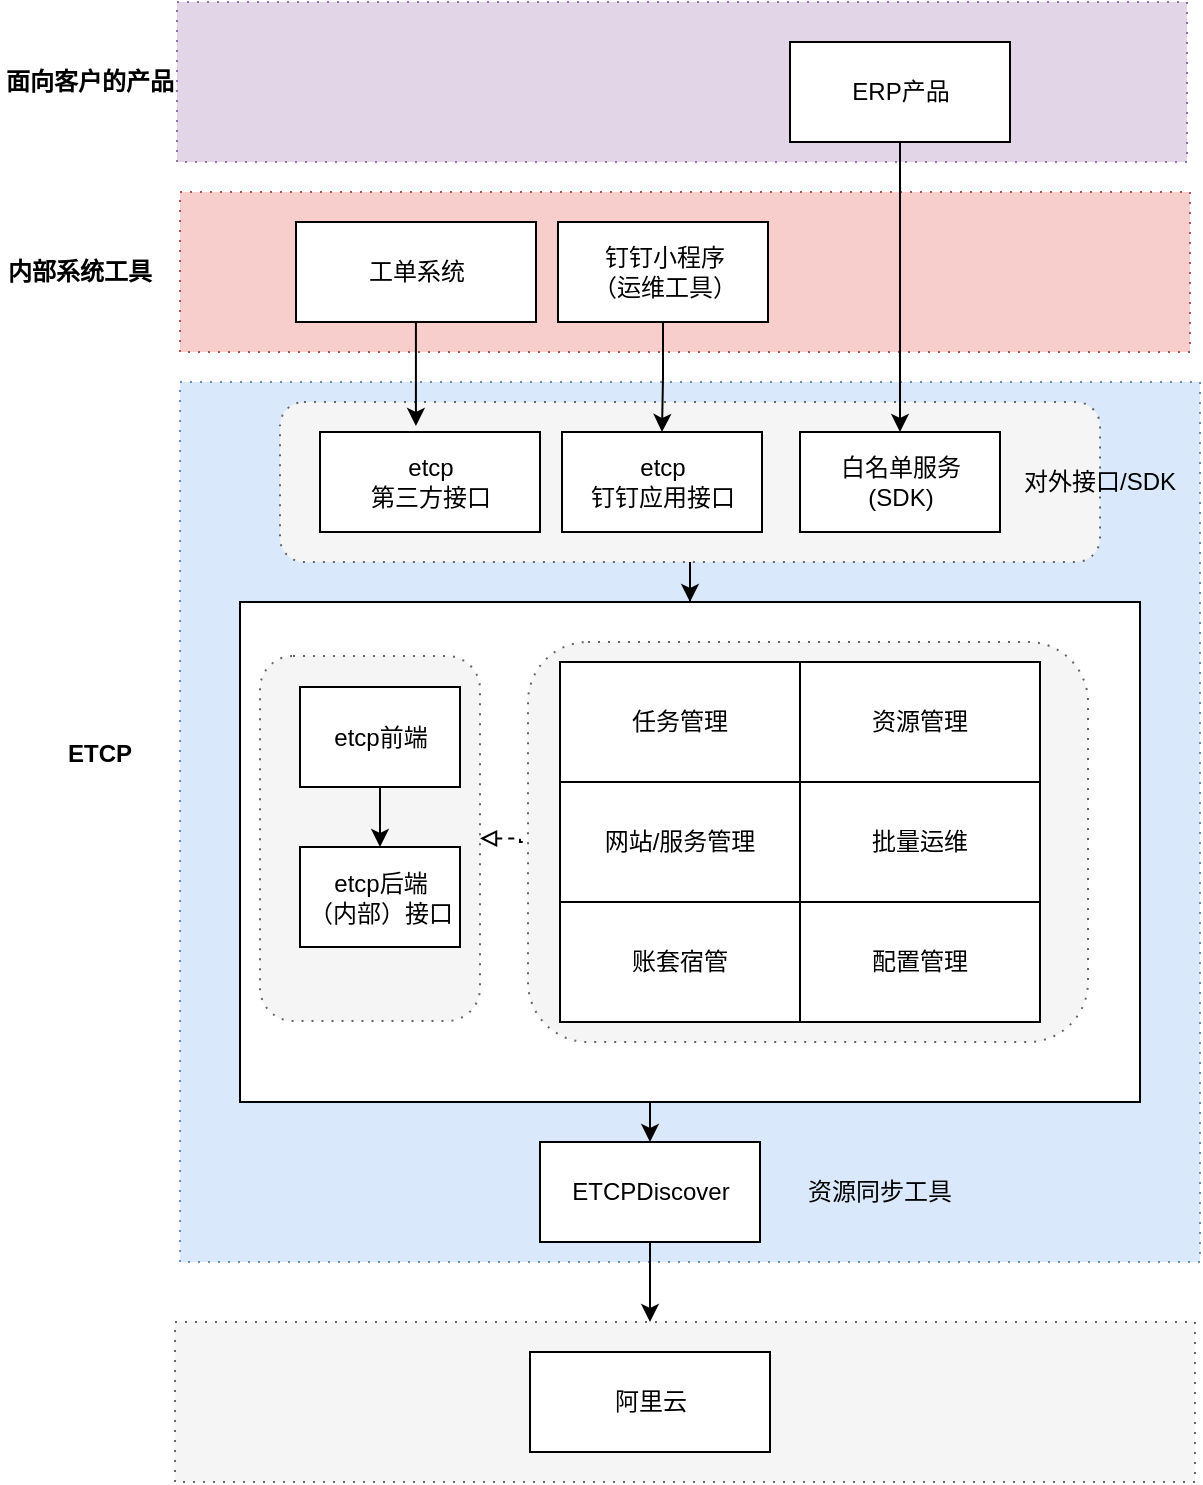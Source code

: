 <mxfile version="12.9.13" type="github" pages="4">
  <diagram id="htmeLqwJ6XCEHbkCq5V3" name="ETCP">
    <mxGraphModel dx="1422" dy="1931" grid="1" gridSize="10" guides="1" tooltips="1" connect="1" arrows="1" fold="1" page="1" pageScale="1" pageWidth="827" pageHeight="1169" math="0" shadow="0">
      <root>
        <mxCell id="0" />
        <mxCell id="1" parent="0" />
        <mxCell id="ktv5Dk--J9mmadSsyUNn-1" value="" style="shape=ext;rounded=0;html=1;whiteSpace=wrap;dashed=1;dashPattern=1 4;fillColor=#e1d5e7;strokeColor=#9673a6;shadow=0;glass=0;comic=0;" parent="1" vertex="1">
          <mxGeometry x="98.5" y="-20" width="505" height="80" as="geometry" />
        </mxCell>
        <mxCell id="K_YEggPM4aeHbvqHOX8R-69" value="" style="shape=ext;rounded=0;html=1;whiteSpace=wrap;dashed=1;dashPattern=1 4;fillColor=#f8cecc;strokeColor=#b85450;shadow=0;glass=0;comic=0;" parent="1" vertex="1">
          <mxGeometry x="100" y="75" width="505" height="80" as="geometry" />
        </mxCell>
        <mxCell id="K_YEggPM4aeHbvqHOX8R-56" value="" style="shape=ext;rounded=0;html=1;whiteSpace=wrap;dashed=1;dashPattern=1 4;fillColor=#dae8fc;strokeColor=#6c8ebf;comic=0;shadow=0;" parent="1" vertex="1">
          <mxGeometry x="100" y="170" width="510" height="440" as="geometry" />
        </mxCell>
        <mxCell id="K_YEggPM4aeHbvqHOX8R-50" value="" style="html=1;" parent="1" vertex="1">
          <mxGeometry x="130" y="280" width="450" height="250" as="geometry" />
        </mxCell>
        <mxCell id="K_YEggPM4aeHbvqHOX8R-49" value="" style="shape=ext;rounded=1;html=1;whiteSpace=wrap;dashed=1;dashPattern=1 4;fillColor=#f5f5f5;strokeColor=#666666;fontColor=#333333;" parent="1" vertex="1">
          <mxGeometry x="274" y="300" width="280" height="200" as="geometry" />
        </mxCell>
        <mxCell id="K_YEggPM4aeHbvqHOX8R-62" style="edgeStyle=orthogonalEdgeStyle;rounded=0;orthogonalLoop=1;jettySize=auto;html=1;entryX=0;entryY=0.5;entryDx=0;entryDy=0;startArrow=block;startFill=0;endArrow=none;endFill=0;dashed=1;" parent="1" source="K_YEggPM4aeHbvqHOX8R-48" target="K_YEggPM4aeHbvqHOX8R-49" edge="1">
          <mxGeometry relative="1" as="geometry" />
        </mxCell>
        <mxCell id="K_YEggPM4aeHbvqHOX8R-48" value="" style="shape=ext;rounded=1;html=1;whiteSpace=wrap;dashed=1;dashPattern=1 4;fillColor=#f5f5f5;strokeColor=#666666;fontColor=#333333;" parent="1" vertex="1">
          <mxGeometry x="140" y="307" width="110" height="182.5" as="geometry" />
        </mxCell>
        <mxCell id="K_YEggPM4aeHbvqHOX8R-18" value="" style="shape=ext;rounded=0;html=1;whiteSpace=wrap;dashed=1;dashPattern=1 4;fillColor=#f5f5f5;strokeColor=#666666;shadow=0;glass=0;comic=0;fontColor=#333333;" parent="1" vertex="1">
          <mxGeometry x="97.5" y="640" width="510" height="80" as="geometry" />
        </mxCell>
        <mxCell id="K_YEggPM4aeHbvqHOX8R-19" style="edgeStyle=orthogonalEdgeStyle;rounded=0;orthogonalLoop=1;jettySize=auto;html=1;" parent="1" source="K_YEggPM4aeHbvqHOX8R-4" edge="1">
          <mxGeometry relative="1" as="geometry">
            <mxPoint x="335" y="640" as="targetPoint" />
          </mxGeometry>
        </mxCell>
        <mxCell id="K_YEggPM4aeHbvqHOX8R-58" style="edgeStyle=orthogonalEdgeStyle;rounded=0;orthogonalLoop=1;jettySize=auto;html=1;entryX=0.456;entryY=1;entryDx=0;entryDy=0;entryPerimeter=0;startArrow=classic;startFill=1;endArrow=none;endFill=0;" parent="1" source="K_YEggPM4aeHbvqHOX8R-4" target="K_YEggPM4aeHbvqHOX8R-50" edge="1">
          <mxGeometry relative="1" as="geometry" />
        </mxCell>
        <mxCell id="K_YEggPM4aeHbvqHOX8R-4" value="ETCPDiscover" style="html=1;" parent="1" vertex="1">
          <mxGeometry x="280" y="550" width="110" height="50" as="geometry" />
        </mxCell>
        <mxCell id="K_YEggPM4aeHbvqHOX8R-9" value="阿里云" style="html=1;" parent="1" vertex="1">
          <mxGeometry x="275" y="655" width="120" height="50" as="geometry" />
        </mxCell>
        <mxCell id="K_YEggPM4aeHbvqHOX8R-11" value="工单系统" style="html=1;" parent="1" vertex="1">
          <mxGeometry x="158" y="90" width="120" height="50" as="geometry" />
        </mxCell>
        <mxCell id="K_YEggPM4aeHbvqHOX8R-13" value="钉钉小程序&lt;br&gt;（运维工具）" style="html=1;" parent="1" vertex="1">
          <mxGeometry x="289" y="90" width="105" height="50" as="geometry" />
        </mxCell>
        <mxCell id="K_YEggPM4aeHbvqHOX8R-22" value="资源同步工具" style="text;html=1;strokeColor=none;fillColor=none;align=center;verticalAlign=middle;whiteSpace=wrap;rounded=0;" parent="1" vertex="1">
          <mxGeometry x="410" y="564.5" width="80" height="20" as="geometry" />
        </mxCell>
        <mxCell id="K_YEggPM4aeHbvqHOX8R-23" value="内部系统工具" style="text;html=1;strokeColor=none;fillColor=none;align=center;verticalAlign=middle;whiteSpace=wrap;rounded=0;fontStyle=1" parent="1" vertex="1">
          <mxGeometry x="10" y="105" width="80" height="20" as="geometry" />
        </mxCell>
        <mxCell id="K_YEggPM4aeHbvqHOX8R-24" value="账套宿管" style="rounded=0;whiteSpace=wrap;html=1;" parent="1" vertex="1">
          <mxGeometry x="290" y="430" width="120" height="60" as="geometry" />
        </mxCell>
        <mxCell id="K_YEggPM4aeHbvqHOX8R-25" value="网站/服务管理" style="rounded=0;whiteSpace=wrap;html=1;" parent="1" vertex="1">
          <mxGeometry x="290" y="370" width="120" height="60" as="geometry" />
        </mxCell>
        <mxCell id="K_YEggPM4aeHbvqHOX8R-26" value="任务管理" style="rounded=0;whiteSpace=wrap;html=1;" parent="1" vertex="1">
          <mxGeometry x="290" y="310" width="120" height="60" as="geometry" />
        </mxCell>
        <mxCell id="K_YEggPM4aeHbvqHOX8R-27" value="批量运维" style="rounded=0;whiteSpace=wrap;html=1;" parent="1" vertex="1">
          <mxGeometry x="410" y="370" width="120" height="60" as="geometry" />
        </mxCell>
        <mxCell id="K_YEggPM4aeHbvqHOX8R-28" value="配置管理" style="rounded=0;whiteSpace=wrap;html=1;" parent="1" vertex="1">
          <mxGeometry x="410" y="430" width="120" height="60" as="geometry" />
        </mxCell>
        <mxCell id="K_YEggPM4aeHbvqHOX8R-32" value="ERP产品" style="html=1;" parent="1" vertex="1">
          <mxGeometry x="405" width="110" height="50" as="geometry" />
        </mxCell>
        <mxCell id="K_YEggPM4aeHbvqHOX8R-34" value="资源管理" style="rounded=0;whiteSpace=wrap;html=1;" parent="1" vertex="1">
          <mxGeometry x="410" y="310" width="120" height="60" as="geometry" />
        </mxCell>
        <mxCell id="K_YEggPM4aeHbvqHOX8R-45" value="etcp后端&lt;br&gt;（内部）接口" style="html=1;" parent="1" vertex="1">
          <mxGeometry x="160" y="402.5" width="80" height="50" as="geometry" />
        </mxCell>
        <mxCell id="K_YEggPM4aeHbvqHOX8R-47" style="edgeStyle=orthogonalEdgeStyle;rounded=0;orthogonalLoop=1;jettySize=auto;html=1;entryX=0.5;entryY=0;entryDx=0;entryDy=0;" parent="1" source="K_YEggPM4aeHbvqHOX8R-46" target="K_YEggPM4aeHbvqHOX8R-45" edge="1">
          <mxGeometry relative="1" as="geometry" />
        </mxCell>
        <mxCell id="K_YEggPM4aeHbvqHOX8R-46" value="etcp前端" style="html=1;" parent="1" vertex="1">
          <mxGeometry x="160" y="322.5" width="80" height="50" as="geometry" />
        </mxCell>
        <mxCell id="K_YEggPM4aeHbvqHOX8R-65" style="edgeStyle=orthogonalEdgeStyle;rounded=0;orthogonalLoop=1;jettySize=auto;html=1;entryX=0.5;entryY=0;entryDx=0;entryDy=0;startArrow=none;startFill=0;endArrow=classic;endFill=1;" parent="1" source="K_YEggPM4aeHbvqHOX8R-52" target="K_YEggPM4aeHbvqHOX8R-50" edge="1">
          <mxGeometry relative="1" as="geometry" />
        </mxCell>
        <mxCell id="K_YEggPM4aeHbvqHOX8R-52" value="" style="shape=ext;rounded=1;html=1;whiteSpace=wrap;dashed=1;dashPattern=1 4;fillColor=#f5f5f5;strokeColor=#666666;fontColor=#333333;" parent="1" vertex="1">
          <mxGeometry x="150" y="180" width="410" height="80" as="geometry" />
        </mxCell>
        <mxCell id="K_YEggPM4aeHbvqHOX8R-53" value="etcp&lt;br&gt;第三方接口" style="html=1;" parent="1" vertex="1">
          <mxGeometry x="170" y="195" width="110" height="50" as="geometry" />
        </mxCell>
        <mxCell id="K_YEggPM4aeHbvqHOX8R-54" value="etcp&lt;br&gt;钉钉应用接口" style="html=1;" parent="1" vertex="1">
          <mxGeometry x="291" y="195" width="100" height="50" as="geometry" />
        </mxCell>
        <mxCell id="K_YEggPM4aeHbvqHOX8R-60" style="edgeStyle=orthogonalEdgeStyle;rounded=0;orthogonalLoop=1;jettySize=auto;html=1;entryX=0.5;entryY=1;entryDx=0;entryDy=0;startArrow=classic;startFill=1;endArrow=none;endFill=0;" parent="1" source="K_YEggPM4aeHbvqHOX8R-55" target="K_YEggPM4aeHbvqHOX8R-32" edge="1">
          <mxGeometry relative="1" as="geometry" />
        </mxCell>
        <mxCell id="K_YEggPM4aeHbvqHOX8R-55" value="白名单服务&lt;br&gt;(SDK)" style="html=1;" parent="1" vertex="1">
          <mxGeometry x="410" y="195" width="100" height="50" as="geometry" />
        </mxCell>
        <mxCell id="K_YEggPM4aeHbvqHOX8R-12" style="edgeStyle=orthogonalEdgeStyle;rounded=0;orthogonalLoop=1;jettySize=auto;html=1;entryX=0.436;entryY=-0.06;entryDx=0;entryDy=0;entryPerimeter=0;" parent="1" source="K_YEggPM4aeHbvqHOX8R-11" target="K_YEggPM4aeHbvqHOX8R-53" edge="1">
          <mxGeometry relative="1" as="geometry">
            <mxPoint x="225" y="200" as="targetPoint" />
          </mxGeometry>
        </mxCell>
        <mxCell id="K_YEggPM4aeHbvqHOX8R-14" style="edgeStyle=orthogonalEdgeStyle;rounded=0;orthogonalLoop=1;jettySize=auto;html=1;entryX=0.5;entryY=0;entryDx=0;entryDy=0;" parent="1" source="K_YEggPM4aeHbvqHOX8R-13" target="K_YEggPM4aeHbvqHOX8R-54" edge="1">
          <mxGeometry relative="1" as="geometry">
            <mxPoint x="310" y="200" as="targetPoint" />
          </mxGeometry>
        </mxCell>
        <mxCell id="K_YEggPM4aeHbvqHOX8R-66" value="&lt;br&gt;ETCP" style="text;html=1;strokeColor=none;fillColor=none;align=center;verticalAlign=middle;whiteSpace=wrap;rounded=0;fontStyle=1" parent="1" vertex="1">
          <mxGeometry x="10" y="337.5" width="100" height="20" as="geometry" />
        </mxCell>
        <mxCell id="K_YEggPM4aeHbvqHOX8R-21" value="对外接口/SDK" style="text;html=1;strokeColor=none;fillColor=none;align=center;verticalAlign=middle;whiteSpace=wrap;rounded=0;" parent="1" vertex="1">
          <mxGeometry x="520" y="210" width="80" height="20" as="geometry" />
        </mxCell>
        <mxCell id="ktv5Dk--J9mmadSsyUNn-2" value="面向客户的产品" style="text;html=1;strokeColor=none;fillColor=none;align=center;verticalAlign=middle;whiteSpace=wrap;rounded=0;fontStyle=1" parent="1" vertex="1">
          <mxGeometry x="10" y="10" width="90" height="20" as="geometry" />
        </mxCell>
      </root>
    </mxGraphModel>
  </diagram>
  <diagram id="5QgLLwVbdsIYG4O5cvEK" name="KMS">
    <mxGraphModel dx="1422" dy="762" grid="1" gridSize="10" guides="1" tooltips="1" connect="1" arrows="1" fold="1" page="1" pageScale="1" pageWidth="827" pageHeight="1169" math="0" shadow="0">
      <root>
        <mxCell id="PpDHafNiyL68I6umukkp-0" />
        <mxCell id="PpDHafNiyL68I6umukkp-1" parent="PpDHafNiyL68I6umukkp-0" />
        <mxCell id="3ltG5gobL0OrGRl747H4-42" value="" style="group" vertex="1" connectable="0" parent="PpDHafNiyL68I6umukkp-1">
          <mxGeometry x="90" y="77.5" width="480" height="382.5" as="geometry" />
        </mxCell>
        <mxCell id="3ltG5gobL0OrGRl747H4-0" value="" style="shape=ext;rounded=0;html=1;whiteSpace=wrap;" vertex="1" parent="3ltG5gobL0OrGRl747H4-42">
          <mxGeometry y="197.5" width="480" height="185" as="geometry" />
        </mxCell>
        <mxCell id="PpDHafNiyL68I6umukkp-2" value="KMS" style="html=1;rounded=0;shadow=0;glass=0;comic=0;" parent="3ltG5gobL0OrGRl747H4-42" vertex="1">
          <mxGeometry x="185" y="217.5" width="110" height="50" as="geometry" />
        </mxCell>
        <mxCell id="Xs8qptmTBdbmmRF9weHH-4" style="edgeStyle=orthogonalEdgeStyle;rounded=0;orthogonalLoop=1;jettySize=auto;html=1;entryX=0.5;entryY=0;entryDx=0;entryDy=0;exitX=0.5;exitY=1;exitDx=0;exitDy=0;" parent="3ltG5gobL0OrGRl747H4-42" source="Xs8qptmTBdbmmRF9weHH-3" target="PpDHafNiyL68I6umukkp-2" edge="1">
          <mxGeometry relative="1" as="geometry">
            <mxPoint x="305" y="162.5" as="sourcePoint" />
          </mxGeometry>
        </mxCell>
        <mxCell id="Xs8qptmTBdbmmRF9weHH-1" value="" style="shape=datastore;whiteSpace=wrap;html=1;" parent="3ltG5gobL0OrGRl747H4-42" vertex="1">
          <mxGeometry x="210" y="307.5" width="60" height="60" as="geometry" />
        </mxCell>
        <mxCell id="Xs8qptmTBdbmmRF9weHH-2" style="edgeStyle=orthogonalEdgeStyle;rounded=0;orthogonalLoop=1;jettySize=auto;html=1;" parent="3ltG5gobL0OrGRl747H4-42" source="PpDHafNiyL68I6umukkp-2" target="Xs8qptmTBdbmmRF9weHH-1" edge="1">
          <mxGeometry relative="1" as="geometry" />
        </mxCell>
        <mxCell id="3ltG5gobL0OrGRl747H4-44" value="" style="group" vertex="1" connectable="0" parent="3ltG5gobL0OrGRl747H4-42">
          <mxGeometry width="480" height="165" as="geometry" />
        </mxCell>
        <mxCell id="Xs8qptmTBdbmmRF9weHH-3" value="" style="shape=ext;rounded=0;html=1;whiteSpace=wrap;" parent="3ltG5gobL0OrGRl747H4-44" vertex="1">
          <mxGeometry width="480" height="165" as="geometry" />
        </mxCell>
        <mxCell id="3ltG5gobL0OrGRl747H4-13" value="" style="group" vertex="1" connectable="0" parent="3ltG5gobL0OrGRl747H4-44">
          <mxGeometry x="10" y="20" width="430" height="130" as="geometry" />
        </mxCell>
        <mxCell id="3ltG5gobL0OrGRl747H4-10" value="" style="html=1;" vertex="1" parent="3ltG5gobL0OrGRl747H4-13">
          <mxGeometry width="270" height="130" as="geometry" />
        </mxCell>
        <mxCell id="PpDHafNiyL68I6umukkp-3" value="ERP_func1" style="html=1;rounded=0;shadow=0;glass=0;comic=0;" parent="3ltG5gobL0OrGRl747H4-13" vertex="1">
          <mxGeometry x="20" y="10" width="110" height="50" as="geometry" />
        </mxCell>
        <mxCell id="3ltG5gobL0OrGRl747H4-4" value="ERP_func2" style="html=1;rounded=0;shadow=0;glass=0;comic=0;" vertex="1" parent="3ltG5gobL0OrGRl747H4-13">
          <mxGeometry x="140" y="10" width="110" height="50" as="geometry" />
        </mxCell>
        <mxCell id="3ltG5gobL0OrGRl747H4-5" value="ERP_func3" style="html=1;rounded=0;shadow=0;glass=0;comic=0;" vertex="1" parent="3ltG5gobL0OrGRl747H4-13">
          <mxGeometry x="20" y="70" width="110" height="50" as="geometry" />
        </mxCell>
        <mxCell id="3ltG5gobL0OrGRl747H4-6" value="ERP_func4" style="html=1;rounded=0;shadow=0;glass=0;comic=0;" vertex="1" parent="3ltG5gobL0OrGRl747H4-13">
          <mxGeometry x="140" y="70" width="110" height="50" as="geometry" />
        </mxCell>
        <mxCell id="3ltG5gobL0OrGRl747H4-25" value="" style="group" vertex="1" connectable="0" parent="3ltG5gobL0OrGRl747H4-13">
          <mxGeometry x="290" width="140" height="130" as="geometry" />
        </mxCell>
        <mxCell id="3ltG5gobL0OrGRl747H4-11" value="" style="html=1;" vertex="1" parent="3ltG5gobL0OrGRl747H4-25">
          <mxGeometry width="140" height="130" as="geometry" />
        </mxCell>
        <mxCell id="3ltG5gobL0OrGRl747H4-7" value="apolo" style="html=1;" vertex="1" parent="3ltG5gobL0OrGRl747H4-25">
          <mxGeometry x="15" y="10" width="110" height="50" as="geometry" />
        </mxCell>
        <mxCell id="3ltG5gobL0OrGRl747H4-8" value="其他内部系统" style="html=1;" vertex="1" parent="3ltG5gobL0OrGRl747H4-25">
          <mxGeometry x="15" y="70" width="110" height="50" as="geometry" />
        </mxCell>
        <mxCell id="3ltG5gobL0OrGRl747H4-70" value="" style="group" vertex="1" connectable="0" parent="PpDHafNiyL68I6umukkp-1">
          <mxGeometry x="60" y="560" width="580" height="410" as="geometry" />
        </mxCell>
        <mxCell id="3ltG5gobL0OrGRl747H4-1" value="" style="shape=ext;rounded=0;html=1;whiteSpace=wrap;" vertex="1" parent="3ltG5gobL0OrGRl747H4-70">
          <mxGeometry y="200" width="580" height="210" as="geometry" />
        </mxCell>
        <mxCell id="Xs8qptmTBdbmmRF9weHH-6" value="" style="shape=ext;rounded=0;html=1;whiteSpace=wrap;strokeColor=#000000;" parent="3ltG5gobL0OrGRl747H4-70" vertex="1">
          <mxGeometry width="580" height="180" as="geometry" />
        </mxCell>
        <mxCell id="Xs8qptmTBdbmmRF9weHH-8" value="KMS_func1" style="html=1;rounded=0;shadow=0;glass=0;comic=0;" parent="3ltG5gobL0OrGRl747H4-70" vertex="1">
          <mxGeometry x="165" y="230" width="110" height="50" as="geometry" />
        </mxCell>
        <mxCell id="Xs8qptmTBdbmmRF9weHH-11" value="" style="shape=datastore;whiteSpace=wrap;html=1;" parent="3ltG5gobL0OrGRl747H4-70" vertex="1">
          <mxGeometry x="275" y="330" width="60" height="60" as="geometry" />
        </mxCell>
        <mxCell id="Xs8qptmTBdbmmRF9weHH-13" style="rounded=0;orthogonalLoop=1;jettySize=auto;html=1;entryX=0.728;entryY=0.044;entryDx=0;entryDy=0;entryPerimeter=0;" parent="3ltG5gobL0OrGRl747H4-70" source="Xs8qptmTBdbmmRF9weHH-12" target="Xs8qptmTBdbmmRF9weHH-11" edge="1">
          <mxGeometry relative="1" as="geometry" />
        </mxCell>
        <mxCell id="Xs8qptmTBdbmmRF9weHH-12" value="KMS_func2" style="html=1;rounded=0;shadow=0;glass=0;comic=0;" parent="3ltG5gobL0OrGRl747H4-70" vertex="1">
          <mxGeometry x="315" y="230" width="110" height="50" as="geometry" />
        </mxCell>
        <mxCell id="3ltG5gobL0OrGRl747H4-62" value="" style="group" vertex="1" connectable="0" parent="3ltG5gobL0OrGRl747H4-70">
          <mxGeometry x="10" y="7.5" width="550" height="165" as="geometry" />
        </mxCell>
        <mxCell id="3ltG5gobL0OrGRl747H4-45" value="" style="group" vertex="1" connectable="0" parent="3ltG5gobL0OrGRl747H4-62">
          <mxGeometry width="400" height="165" as="geometry" />
        </mxCell>
        <mxCell id="3ltG5gobL0OrGRl747H4-46" value="" style="shape=ext;rounded=0;html=1;whiteSpace=wrap;" vertex="1" parent="3ltG5gobL0OrGRl747H4-45">
          <mxGeometry width="400" height="165" as="geometry" />
        </mxCell>
        <mxCell id="3ltG5gobL0OrGRl747H4-47" value="" style="group" vertex="1" connectable="0" parent="3ltG5gobL0OrGRl747H4-45">
          <mxGeometry x="8.333" y="20" width="358.333" height="130" as="geometry" />
        </mxCell>
        <mxCell id="3ltG5gobL0OrGRl747H4-48" value="" style="html=1;" vertex="1" parent="3ltG5gobL0OrGRl747H4-47">
          <mxGeometry width="225" height="130" as="geometry" />
        </mxCell>
        <mxCell id="3ltG5gobL0OrGRl747H4-49" value="ERP_func1" style="html=1;rounded=0;shadow=0;glass=0;comic=0;" vertex="1" parent="3ltG5gobL0OrGRl747H4-47">
          <mxGeometry x="16.667" y="10" width="91.667" height="50" as="geometry" />
        </mxCell>
        <mxCell id="3ltG5gobL0OrGRl747H4-50" value="ERP_func2" style="html=1;rounded=0;shadow=0;glass=0;comic=0;" vertex="1" parent="3ltG5gobL0OrGRl747H4-47">
          <mxGeometry x="116.667" y="10" width="91.667" height="50" as="geometry" />
        </mxCell>
        <mxCell id="3ltG5gobL0OrGRl747H4-51" value="ERP_func3" style="html=1;rounded=0;shadow=0;glass=0;comic=0;" vertex="1" parent="3ltG5gobL0OrGRl747H4-47">
          <mxGeometry x="16.667" y="70" width="91.667" height="50" as="geometry" />
        </mxCell>
        <mxCell id="3ltG5gobL0OrGRl747H4-52" value="ERP_func4" style="html=1;rounded=0;shadow=0;glass=0;comic=0;" vertex="1" parent="3ltG5gobL0OrGRl747H4-47">
          <mxGeometry x="116.667" y="70" width="91.667" height="50" as="geometry" />
        </mxCell>
        <mxCell id="3ltG5gobL0OrGRl747H4-53" value="" style="group" vertex="1" connectable="0" parent="3ltG5gobL0OrGRl747H4-47">
          <mxGeometry x="241.667" width="116.667" height="130" as="geometry" />
        </mxCell>
        <mxCell id="3ltG5gobL0OrGRl747H4-54" value="" style="html=1;" vertex="1" parent="3ltG5gobL0OrGRl747H4-53">
          <mxGeometry width="116.667" height="130" as="geometry" />
        </mxCell>
        <mxCell id="3ltG5gobL0OrGRl747H4-55" value="apolo" style="html=1;" vertex="1" parent="3ltG5gobL0OrGRl747H4-53">
          <mxGeometry x="12.5" y="10" width="91.667" height="50" as="geometry" />
        </mxCell>
        <mxCell id="3ltG5gobL0OrGRl747H4-56" value="其他内部系统" style="html=1;" vertex="1" parent="3ltG5gobL0OrGRl747H4-53">
          <mxGeometry x="12.5" y="70" width="91.667" height="50" as="geometry" />
        </mxCell>
        <mxCell id="3ltG5gobL0OrGRl747H4-61" value="" style="group" vertex="1" connectable="0" parent="3ltG5gobL0OrGRl747H4-62">
          <mxGeometry x="420" y="5" width="130" height="155" as="geometry" />
        </mxCell>
        <mxCell id="3ltG5gobL0OrGRl747H4-58" value="" style="html=1;" vertex="1" parent="3ltG5gobL0OrGRl747H4-61">
          <mxGeometry width="130" height="155" as="geometry" />
        </mxCell>
        <mxCell id="3ltG5gobL0OrGRl747H4-59" value="ERP_func5" style="html=1;rounded=0;shadow=0;glass=0;comic=0;" vertex="1" parent="3ltG5gobL0OrGRl747H4-61">
          <mxGeometry x="12.581" y="20" width="92.258" height="50" as="geometry" />
        </mxCell>
        <mxCell id="3ltG5gobL0OrGRl747H4-60" value="ERP_func6" style="html=1;rounded=0;shadow=0;glass=0;comic=0;" vertex="1" parent="3ltG5gobL0OrGRl747H4-61">
          <mxGeometry x="12.581" y="80" width="92.258" height="50" as="geometry" />
        </mxCell>
        <mxCell id="3ltG5gobL0OrGRl747H4-67" style="rounded=0;orthogonalLoop=1;jettySize=auto;html=1;entryX=0.5;entryY=0;entryDx=0;entryDy=0;" edge="1" parent="3ltG5gobL0OrGRl747H4-70" source="3ltG5gobL0OrGRl747H4-58" target="Xs8qptmTBdbmmRF9weHH-12">
          <mxGeometry relative="1" as="geometry" />
        </mxCell>
        <mxCell id="Xs8qptmTBdbmmRF9weHH-7" style="rounded=0;orthogonalLoop=1;jettySize=auto;html=1;" parent="3ltG5gobL0OrGRl747H4-70" source="Xs8qptmTBdbmmRF9weHH-8" target="Xs8qptmTBdbmmRF9weHH-11" edge="1">
          <mxGeometry relative="1" as="geometry" />
        </mxCell>
        <mxCell id="3ltG5gobL0OrGRl747H4-68" style="rounded=0;orthogonalLoop=1;jettySize=auto;html=1;exitX=0.339;exitY=0.958;exitDx=0;exitDy=0;exitPerimeter=0;" edge="1" parent="3ltG5gobL0OrGRl747H4-70" source="Xs8qptmTBdbmmRF9weHH-6" target="Xs8qptmTBdbmmRF9weHH-8">
          <mxGeometry relative="1" as="geometry" />
        </mxCell>
        <mxCell id="3ltG5gobL0OrGRl747H4-71" value="func1&lt;br&gt;老版本" style="html=1;rounded=0;strokeColor=#000000;" vertex="1" parent="PpDHafNiyL68I6umukkp-1">
          <mxGeometry x="910" y="190" width="110" height="50" as="geometry" />
        </mxCell>
        <mxCell id="3ltG5gobL0OrGRl747H4-72" value="func2&lt;br&gt;升级到新版本" style="html=1;rounded=0;strokeColor=#b85450;fillColor=#f8cecc;" vertex="1" parent="PpDHafNiyL68I6umukkp-1">
          <mxGeometry x="1040" y="190" width="110" height="50" as="geometry" />
        </mxCell>
        <mxCell id="3ltG5gobL0OrGRl747H4-76" style="edgeStyle=none;rounded=0;orthogonalLoop=1;jettySize=auto;html=1;" edge="1" parent="PpDHafNiyL68I6umukkp-1" source="3ltG5gobL0OrGRl747H4-73" target="3ltG5gobL0OrGRl747H4-71">
          <mxGeometry relative="1" as="geometry" />
        </mxCell>
        <mxCell id="3ltG5gobL0OrGRl747H4-73" value="http://IP1/api" style="html=1;rounded=0;strokeColor=#000000;" vertex="1" parent="PpDHafNiyL68I6umukkp-1">
          <mxGeometry x="910" y="100" width="110" height="50" as="geometry" />
        </mxCell>
        <mxCell id="3ltG5gobL0OrGRl747H4-75" style="edgeStyle=none;rounded=0;orthogonalLoop=1;jettySize=auto;html=1;entryX=0.5;entryY=0;entryDx=0;entryDy=0;" edge="1" parent="PpDHafNiyL68I6umukkp-1" source="3ltG5gobL0OrGRl747H4-74" target="3ltG5gobL0OrGRl747H4-73">
          <mxGeometry relative="1" as="geometry" />
        </mxCell>
        <mxCell id="3ltG5gobL0OrGRl747H4-74" value="多数外部应用" style="html=1;rounded=0;strokeColor=#000000;" vertex="1" parent="PpDHafNiyL68I6umukkp-1">
          <mxGeometry x="910" y="20" width="110" height="50" as="geometry" />
        </mxCell>
        <mxCell id="3ltG5gobL0OrGRl747H4-79" style="edgeStyle=none;rounded=0;orthogonalLoop=1;jettySize=auto;html=1;strokeColor=#FF0000;" edge="1" parent="PpDHafNiyL68I6umukkp-1" source="3ltG5gobL0OrGRl747H4-77" target="3ltG5gobL0OrGRl747H4-72">
          <mxGeometry relative="1" as="geometry">
            <mxPoint x="1150" y="200" as="targetPoint" />
          </mxGeometry>
        </mxCell>
        <mxCell id="3ltG5gobL0OrGRl747H4-77" value="http://IP2/api" style="html=1;rounded=0;strokeColor=#000000;" vertex="1" parent="PpDHafNiyL68I6umukkp-1">
          <mxGeometry x="1040" y="100" width="110" height="50" as="geometry" />
        </mxCell>
        <mxCell id="3ltG5gobL0OrGRl747H4-80" style="edgeStyle=none;rounded=0;orthogonalLoop=1;jettySize=auto;html=1;entryX=0.5;entryY=0;entryDx=0;entryDy=0;strokeColor=#FF3333;" edge="1" parent="PpDHafNiyL68I6umukkp-1" source="3ltG5gobL0OrGRl747H4-78" target="3ltG5gobL0OrGRl747H4-77">
          <mxGeometry relative="1" as="geometry" />
        </mxCell>
        <mxCell id="3ltG5gobL0OrGRl747H4-78" value="少数外部应用" style="html=1;rounded=0;strokeColor=#000000;" vertex="1" parent="PpDHafNiyL68I6umukkp-1">
          <mxGeometry x="1040" y="20" width="110" height="50" as="geometry" />
        </mxCell>
        <mxCell id="3ltG5gobL0OrGRl747H4-81" value="func1&lt;br&gt;升级到新版本&lt;br&gt;作为备用" style="html=1;rounded=0;strokeColor=#b85450;fillColor=#f8cecc;" vertex="1" parent="PpDHafNiyL68I6umukkp-1">
          <mxGeometry x="920" y="480" width="110" height="50" as="geometry" />
        </mxCell>
        <mxCell id="3ltG5gobL0OrGRl747H4-82" value="func2&lt;br&gt;新版本" style="html=1;rounded=0;strokeColor=#b85450;fillColor=#f8cecc;" vertex="1" parent="PpDHafNiyL68I6umukkp-1">
          <mxGeometry x="1050" y="480" width="110" height="50" as="geometry" />
        </mxCell>
        <mxCell id="3ltG5gobL0OrGRl747H4-83" style="edgeStyle=none;rounded=1;orthogonalLoop=1;jettySize=auto;html=1;entryX=0.5;entryY=0;entryDx=0;entryDy=0;strokeColor=#FF3333;" edge="1" parent="PpDHafNiyL68I6umukkp-1" source="3ltG5gobL0OrGRl747H4-84" target="3ltG5gobL0OrGRl747H4-82">
          <mxGeometry relative="1" as="geometry">
            <mxPoint x="968" y="480" as="targetPoint" />
          </mxGeometry>
        </mxCell>
        <mxCell id="3ltG5gobL0OrGRl747H4-84" value="http://IP1/api" style="html=1;rounded=0;strokeColor=#000000;" vertex="1" parent="PpDHafNiyL68I6umukkp-1">
          <mxGeometry x="920" y="390" width="110" height="50" as="geometry" />
        </mxCell>
        <mxCell id="3ltG5gobL0OrGRl747H4-85" style="edgeStyle=none;rounded=0;orthogonalLoop=1;jettySize=auto;html=1;" edge="1" parent="PpDHafNiyL68I6umukkp-1" source="3ltG5gobL0OrGRl747H4-86" target="3ltG5gobL0OrGRl747H4-84">
          <mxGeometry relative="1" as="geometry" />
        </mxCell>
        <mxCell id="3ltG5gobL0OrGRl747H4-86" value="多数外部应用" style="html=1;rounded=0;strokeColor=#000000;" vertex="1" parent="PpDHafNiyL68I6umukkp-1">
          <mxGeometry x="920" y="310" width="110" height="50" as="geometry" />
        </mxCell>
        <mxCell id="3ltG5gobL0OrGRl747H4-113" style="edgeStyle=none;rounded=0;orthogonalLoop=1;jettySize=auto;html=1;entryX=0.5;entryY=0;entryDx=0;entryDy=0;strokeColor=#FF0000;" edge="1" parent="PpDHafNiyL68I6umukkp-1" source="3ltG5gobL0OrGRl747H4-88" target="3ltG5gobL0OrGRl747H4-81">
          <mxGeometry relative="1" as="geometry" />
        </mxCell>
        <mxCell id="3ltG5gobL0OrGRl747H4-88" value="http://IP2/api" style="html=1;rounded=0;strokeColor=#000000;" vertex="1" parent="PpDHafNiyL68I6umukkp-1">
          <mxGeometry x="1050" y="390" width="110" height="50" as="geometry" />
        </mxCell>
        <mxCell id="3ltG5gobL0OrGRl747H4-89" style="edgeStyle=none;rounded=0;orthogonalLoop=1;jettySize=auto;html=1;entryX=0.618;entryY=0;entryDx=0;entryDy=0;entryPerimeter=0;strokeColor=#FF3333;endSize=8;targetPerimeterSpacing=2;jumpStyle=arc;jumpSize=10;" edge="1" parent="PpDHafNiyL68I6umukkp-1" source="3ltG5gobL0OrGRl747H4-90" target="3ltG5gobL0OrGRl747H4-84">
          <mxGeometry relative="1" as="geometry" />
        </mxCell>
        <mxCell id="3ltG5gobL0OrGRl747H4-90" value="少数外部应用" style="html=1;rounded=0;strokeColor=#000000;" vertex="1" parent="PpDHafNiyL68I6umukkp-1">
          <mxGeometry x="1050" y="310" width="110" height="50" as="geometry" />
        </mxCell>
        <mxCell id="3ltG5gobL0OrGRl747H4-101" value="func1&lt;br&gt;新版本" style="html=1;rounded=0;strokeColor=#b85450;fillColor=#f8cecc;" vertex="1" parent="PpDHafNiyL68I6umukkp-1">
          <mxGeometry x="920" y="760" width="110" height="50" as="geometry" />
        </mxCell>
        <mxCell id="3ltG5gobL0OrGRl747H4-102" value="func2 异常&lt;br&gt;修复后作为备用" style="html=1;rounded=0;strokeColor=#b85450;fillColor=#f8cecc;" vertex="1" parent="PpDHafNiyL68I6umukkp-1">
          <mxGeometry x="1050" y="760" width="110" height="50" as="geometry" />
        </mxCell>
        <mxCell id="3ltG5gobL0OrGRl747H4-103" style="edgeStyle=none;rounded=0;orthogonalLoop=1;jettySize=auto;html=1;entryX=0.5;entryY=0;entryDx=0;entryDy=0;exitX=0.5;exitY=1;exitDx=0;exitDy=0;strokeColor=#FF3333;" edge="1" parent="PpDHafNiyL68I6umukkp-1" source="3ltG5gobL0OrGRl747H4-104" target="3ltG5gobL0OrGRl747H4-101">
          <mxGeometry relative="1" as="geometry" />
        </mxCell>
        <mxCell id="3ltG5gobL0OrGRl747H4-104" value="http://IP1/api" style="html=1;rounded=0;strokeColor=#000000;" vertex="1" parent="PpDHafNiyL68I6umukkp-1">
          <mxGeometry x="920" y="665" width="110" height="50" as="geometry" />
        </mxCell>
        <mxCell id="3ltG5gobL0OrGRl747H4-105" style="edgeStyle=none;rounded=0;orthogonalLoop=1;jettySize=auto;html=1;entryX=0.5;entryY=0;entryDx=0;entryDy=0;" edge="1" parent="PpDHafNiyL68I6umukkp-1" source="3ltG5gobL0OrGRl747H4-106" target="3ltG5gobL0OrGRl747H4-104">
          <mxGeometry relative="1" as="geometry" />
        </mxCell>
        <mxCell id="3ltG5gobL0OrGRl747H4-106" value="多数外部应用" style="html=1;rounded=0;strokeColor=#000000;" vertex="1" parent="PpDHafNiyL68I6umukkp-1">
          <mxGeometry x="920" y="585" width="110" height="50" as="geometry" />
        </mxCell>
        <mxCell id="3ltG5gobL0OrGRl747H4-116" style="edgeStyle=none;rounded=0;orthogonalLoop=1;jettySize=auto;html=1;entryX=0.5;entryY=0;entryDx=0;entryDy=0;strokeColor=#FF0000;" edge="1" parent="PpDHafNiyL68I6umukkp-1" source="3ltG5gobL0OrGRl747H4-108" target="3ltG5gobL0OrGRl747H4-102">
          <mxGeometry relative="1" as="geometry" />
        </mxCell>
        <mxCell id="3ltG5gobL0OrGRl747H4-108" value="http://IP2/api" style="html=1;rounded=0;strokeColor=#000000;" vertex="1" parent="PpDHafNiyL68I6umukkp-1">
          <mxGeometry x="1050" y="665" width="110" height="50" as="geometry" />
        </mxCell>
        <mxCell id="3ltG5gobL0OrGRl747H4-109" style="edgeStyle=none;rounded=0;orthogonalLoop=1;jettySize=auto;html=1;entryX=0.5;entryY=0;entryDx=0;entryDy=0;" edge="1" parent="PpDHafNiyL68I6umukkp-1" source="3ltG5gobL0OrGRl747H4-110" target="3ltG5gobL0OrGRl747H4-104">
          <mxGeometry relative="1" as="geometry" />
        </mxCell>
        <mxCell id="3ltG5gobL0OrGRl747H4-110" value="少数外部应用" style="html=1;rounded=0;strokeColor=#000000;" vertex="1" parent="PpDHafNiyL68I6umukkp-1">
          <mxGeometry x="1050" y="585" width="110" height="50" as="geometry" />
        </mxCell>
        <mxCell id="3ltG5gobL0OrGRl747H4-118" value="func1&lt;br&gt;升级到新版本&lt;br&gt;作为备用" style="html=1;rounded=0;strokeColor=#b85450;fillColor=#f8cecc;" vertex="1" parent="PpDHafNiyL68I6umukkp-1">
          <mxGeometry x="1220" y="480" width="110" height="50" as="geometry" />
        </mxCell>
        <mxCell id="3ltG5gobL0OrGRl747H4-128" style="edgeStyle=none;rounded=1;jumpStyle=arc;jumpSize=10;orthogonalLoop=1;jettySize=auto;html=1;endSize=8;targetPerimeterSpacing=2;strokeColor=#FF0000;" edge="1" parent="PpDHafNiyL68I6umukkp-1" source="3ltG5gobL0OrGRl747H4-119">
          <mxGeometry relative="1" as="geometry">
            <mxPoint x="1405" y="480" as="targetPoint" />
          </mxGeometry>
        </mxCell>
        <mxCell id="3ltG5gobL0OrGRl747H4-119" value="func2&lt;br&gt;新版本" style="html=1;rounded=0;strokeColor=#b85450;fillColor=#f8cecc;" vertex="1" parent="PpDHafNiyL68I6umukkp-1">
          <mxGeometry x="1350" y="480" width="110" height="50" as="geometry" />
        </mxCell>
        <mxCell id="3ltG5gobL0OrGRl747H4-120" style="edgeStyle=none;rounded=1;orthogonalLoop=1;jettySize=auto;html=1;entryX=0.5;entryY=0;entryDx=0;entryDy=0;strokeColor=#000000;" edge="1" parent="PpDHafNiyL68I6umukkp-1" source="3ltG5gobL0OrGRl747H4-121" target="3ltG5gobL0OrGRl747H4-118">
          <mxGeometry relative="1" as="geometry">
            <mxPoint x="1268" y="480" as="targetPoint" />
          </mxGeometry>
        </mxCell>
        <mxCell id="3ltG5gobL0OrGRl747H4-121" value="http://IP1/api" style="html=1;rounded=0;strokeColor=#000000;" vertex="1" parent="PpDHafNiyL68I6umukkp-1">
          <mxGeometry x="1220" y="390" width="110" height="50" as="geometry" />
        </mxCell>
        <mxCell id="3ltG5gobL0OrGRl747H4-122" style="edgeStyle=none;rounded=0;orthogonalLoop=1;jettySize=auto;html=1;entryX=0.436;entryY=0.02;entryDx=0;entryDy=0;entryPerimeter=0;strokeColor=#FF3333;" edge="1" parent="PpDHafNiyL68I6umukkp-1" source="3ltG5gobL0OrGRl747H4-123" target="3ltG5gobL0OrGRl747H4-125">
          <mxGeometry relative="1" as="geometry" />
        </mxCell>
        <mxCell id="3ltG5gobL0OrGRl747H4-123" value="多数外部应用" style="html=1;rounded=0;strokeColor=#000000;" vertex="1" parent="PpDHafNiyL68I6umukkp-1">
          <mxGeometry x="1220" y="310" width="110" height="50" as="geometry" />
        </mxCell>
        <mxCell id="3ltG5gobL0OrGRl747H4-124" style="edgeStyle=none;rounded=0;orthogonalLoop=1;jettySize=auto;html=1;strokeColor=#000000;entryX=0.5;entryY=0;entryDx=0;entryDy=0;" edge="1" parent="PpDHafNiyL68I6umukkp-1" source="3ltG5gobL0OrGRl747H4-125" target="3ltG5gobL0OrGRl747H4-119">
          <mxGeometry relative="1" as="geometry">
            <mxPoint x="1405" y="470" as="targetPoint" />
          </mxGeometry>
        </mxCell>
        <mxCell id="3ltG5gobL0OrGRl747H4-125" value="http://IP2/api" style="html=1;rounded=0;strokeColor=#000000;" vertex="1" parent="PpDHafNiyL68I6umukkp-1">
          <mxGeometry x="1350" y="390" width="110" height="50" as="geometry" />
        </mxCell>
        <mxCell id="3ltG5gobL0OrGRl747H4-126" style="edgeStyle=none;rounded=0;orthogonalLoop=1;jettySize=auto;html=1;strokeColor=#FF3333;endSize=8;targetPerimeterSpacing=2;jumpStyle=arc;jumpSize=10;" edge="1" parent="PpDHafNiyL68I6umukkp-1" source="3ltG5gobL0OrGRl747H4-127" target="3ltG5gobL0OrGRl747H4-125">
          <mxGeometry relative="1" as="geometry" />
        </mxCell>
        <mxCell id="3ltG5gobL0OrGRl747H4-127" value="少数外部应用" style="html=1;rounded=0;strokeColor=#000000;" vertex="1" parent="PpDHafNiyL68I6umukkp-1">
          <mxGeometry x="1350" y="310" width="110" height="50" as="geometry" />
        </mxCell>
        <mxCell id="3ltG5gobL0OrGRl747H4-130" value="func1&lt;br&gt;升级到新版本&lt;br&gt;与func2互为备用" style="html=1;rounded=0;strokeColor=#b85450;fillColor=#f8cecc;" vertex="1" parent="PpDHafNiyL68I6umukkp-1">
          <mxGeometry x="1500" y="480" width="110" height="50" as="geometry" />
        </mxCell>
        <mxCell id="3ltG5gobL0OrGRl747H4-131" style="edgeStyle=none;rounded=1;jumpStyle=arc;jumpSize=10;orthogonalLoop=1;jettySize=auto;html=1;endSize=8;targetPerimeterSpacing=2;strokeColor=#FF0000;" edge="1" parent="PpDHafNiyL68I6umukkp-1" source="3ltG5gobL0OrGRl747H4-132">
          <mxGeometry relative="1" as="geometry">
            <mxPoint x="1685" y="480" as="targetPoint" />
          </mxGeometry>
        </mxCell>
        <mxCell id="3ltG5gobL0OrGRl747H4-132" value="func2&lt;br&gt;新版本" style="html=1;rounded=0;strokeColor=#b85450;fillColor=#f8cecc;" vertex="1" parent="PpDHafNiyL68I6umukkp-1">
          <mxGeometry x="1630" y="480" width="110" height="50" as="geometry" />
        </mxCell>
        <mxCell id="3ltG5gobL0OrGRl747H4-133" style="edgeStyle=none;rounded=1;orthogonalLoop=1;jettySize=auto;html=1;entryX=0.5;entryY=0;entryDx=0;entryDy=0;strokeColor=#000000;" edge="1" parent="PpDHafNiyL68I6umukkp-1" source="3ltG5gobL0OrGRl747H4-134" target="3ltG5gobL0OrGRl747H4-130">
          <mxGeometry relative="1" as="geometry">
            <mxPoint x="1548" y="480" as="targetPoint" />
          </mxGeometry>
        </mxCell>
        <mxCell id="3ltG5gobL0OrGRl747H4-134" value="http://IP1/api" style="html=1;rounded=0;strokeColor=#000000;" vertex="1" parent="PpDHafNiyL68I6umukkp-1">
          <mxGeometry x="1500" y="390" width="110" height="50" as="geometry" />
        </mxCell>
        <mxCell id="3ltG5gobL0OrGRl747H4-135" style="edgeStyle=none;rounded=0;orthogonalLoop=1;jettySize=auto;html=1;entryX=0.5;entryY=0;entryDx=0;entryDy=0;strokeColor=#000000;" edge="1" parent="PpDHafNiyL68I6umukkp-1" source="3ltG5gobL0OrGRl747H4-136" target="3ltG5gobL0OrGRl747H4-134">
          <mxGeometry relative="1" as="geometry" />
        </mxCell>
        <mxCell id="3ltG5gobL0OrGRl747H4-136" value="多数外部应用" style="html=1;rounded=0;strokeColor=#000000;" vertex="1" parent="PpDHafNiyL68I6umukkp-1">
          <mxGeometry x="1500" y="310" width="110" height="50" as="geometry" />
        </mxCell>
        <mxCell id="3ltG5gobL0OrGRl747H4-137" style="edgeStyle=none;rounded=0;orthogonalLoop=1;jettySize=auto;html=1;strokeColor=#000000;entryX=0.5;entryY=0;entryDx=0;entryDy=0;" edge="1" parent="PpDHafNiyL68I6umukkp-1" source="3ltG5gobL0OrGRl747H4-138" target="3ltG5gobL0OrGRl747H4-132">
          <mxGeometry relative="1" as="geometry">
            <mxPoint x="1685" y="470" as="targetPoint" />
          </mxGeometry>
        </mxCell>
        <mxCell id="3ltG5gobL0OrGRl747H4-138" value="http://IP2/api" style="html=1;rounded=0;strokeColor=#000000;" vertex="1" parent="PpDHafNiyL68I6umukkp-1">
          <mxGeometry x="1630" y="390" width="110" height="50" as="geometry" />
        </mxCell>
        <mxCell id="3ltG5gobL0OrGRl747H4-139" style="edgeStyle=none;rounded=0;orthogonalLoop=1;jettySize=auto;html=1;strokeColor=#000000;endSize=8;targetPerimeterSpacing=2;jumpStyle=arc;jumpSize=10;" edge="1" parent="PpDHafNiyL68I6umukkp-1" source="3ltG5gobL0OrGRl747H4-140" target="3ltG5gobL0OrGRl747H4-138">
          <mxGeometry relative="1" as="geometry" />
        </mxCell>
        <mxCell id="3ltG5gobL0OrGRl747H4-140" value="少数外部应用" style="html=1;rounded=0;strokeColor=#000000;" vertex="1" parent="PpDHafNiyL68I6umukkp-1">
          <mxGeometry x="1630" y="310" width="110" height="50" as="geometry" />
        </mxCell>
      </root>
    </mxGraphModel>
  </diagram>
  <diagram id="gFnUPXPtEBFFPaZdCY6_" name="营销短信平台接口">
    
    <mxGraphModel dx="782" dy="437" grid="1" gridSize="10" guides="1" tooltips="1" connect="1" arrows="1" fold="1" page="1" pageScale="1" pageWidth="827" pageHeight="1169" math="0" shadow="0">
      
      <root>
        
        <mxCell id="DFWdYMsiaJccO74qtto7-0" />
        
        <mxCell id="DFWdYMsiaJccO74qtto7-1" parent="DFWdYMsiaJccO74qtto7-0" />
        
        <mxCell id="DFWdYMsiaJccO74qtto7-8" style="edgeStyle=orthogonalEdgeStyle;rounded=0;orthogonalLoop=1;jettySize=auto;html=1;entryX=0.5;entryY=0;entryDx=0;entryDy=0;startArrow=none;startFill=0;endArrow=classic;endFill=1;" parent="DFWdYMsiaJccO74qtto7-1" source="DFWdYMsiaJccO74qtto7-2" target="DFWdYMsiaJccO74qtto7-5" edge="1">
          
          <mxGeometry relative="1" as="geometry" />
          
        </mxCell>
        
        <mxCell id="DFWdYMsiaJccO74qtto7-2" value="营销短信发送服务&lt;br&gt;（短信排队处理）" style="html=1;rounded=0;shadow=0;glass=0;comic=0;" parent="DFWdYMsiaJccO74qtto7-1" vertex="1">
          
          <mxGeometry x="260" y="410" width="110" height="50" as="geometry" />
          
        </mxCell>
        
        <mxCell id="DFWdYMsiaJccO74qtto7-7" style="edgeStyle=orthogonalEdgeStyle;rounded=0;orthogonalLoop=1;jettySize=auto;html=1;entryX=0.5;entryY=0;entryDx=0;entryDy=0;startArrow=none;startFill=0;endArrow=classic;endFill=1;" parent="DFWdYMsiaJccO74qtto7-1" source="DFWdYMsiaJccO74qtto7-3" target="DFWdYMsiaJccO74qtto7-2" edge="1">
          
          <mxGeometry relative="1" as="geometry" />
          
        </mxCell>
        
        <mxCell id="DFWdYMsiaJccO74qtto7-3" value="营销短信发送接口&lt;br&gt;(业务接口）" style="html=1;rounded=0;shadow=0;glass=0;comic=0;fillColor=#dae8fc;strokeColor=#6c8ebf;" parent="DFWdYMsiaJccO74qtto7-1" vertex="1">
          
          <mxGeometry x="260" y="330" width="110" height="50" as="geometry" />
          
        </mxCell>
        
        <mxCell id="DFWdYMsiaJccO74qtto7-6" style="edgeStyle=orthogonalEdgeStyle;rounded=0;orthogonalLoop=1;jettySize=auto;html=1;entryX=0.5;entryY=0;entryDx=0;entryDy=0;startArrow=none;startFill=0;endArrow=classic;endFill=1;" parent="DFWdYMsiaJccO74qtto7-1" source="DFWdYMsiaJccO74qtto7-4" target="DFWdYMsiaJccO74qtto7-3" edge="1">
          
          <mxGeometry relative="1" as="geometry" />
          
        </mxCell>
        
        <mxCell id="DFWdYMsiaJccO74qtto7-4" value="ERP客户&lt;br&gt;短信增值模块" style="html=1;rounded=0;shadow=0;glass=0;comic=0;" parent="DFWdYMsiaJccO74qtto7-1" vertex="1">
          
          <mxGeometry x="260" y="250" width="110" height="50" as="geometry" />
          
        </mxCell>
        
        <mxCell id="DFWdYMsiaJccO74qtto7-5" value="供应商短信系统接口" style="html=1;rounded=0;shadow=0;glass=0;comic=0;" parent="DFWdYMsiaJccO74qtto7-1" vertex="1">
          
          <mxGeometry x="260" y="490" width="110" height="50" as="geometry" />
          
        </mxCell>
        
        <mxCell id="4DNeg-_DK3da-7NKDDYb-0" value="营销短信接口" style="text;html=1;strokeColor=none;fillColor=none;align=center;verticalAlign=middle;whiteSpace=wrap;rounded=0;shadow=0;glass=0;comic=0;fontStyle=1" parent="DFWdYMsiaJccO74qtto7-1" vertex="1">
          
          <mxGeometry x="160" y="220" width="90" height="20" as="geometry" />
          
        </mxCell>
        
        <mxCell id="4jwpKiOcU1eHWs44zcGY-0" style="edgeStyle=orthogonalEdgeStyle;rounded=0;orthogonalLoop=1;jettySize=auto;html=1;entryX=0.5;entryY=0;entryDx=0;entryDy=0;startArrow=none;startFill=0;endArrow=classic;endFill=1;" parent="DFWdYMsiaJccO74qtto7-1" source="4jwpKiOcU1eHWs44zcGY-1" target="4jwpKiOcU1eHWs44zcGY-4" edge="1">
          
          <mxGeometry relative="1" as="geometry" />
          
        </mxCell>
        
        <mxCell id="4jwpKiOcU1eHWs44zcGY-1" value="短信平台接口" style="html=1;rounded=0;shadow=0;glass=0;comic=0;fillColor=#dae8fc;strokeColor=#6c8ebf;" parent="DFWdYMsiaJccO74qtto7-1" vertex="1">
          
          <mxGeometry x="530" y="330" width="110" height="50" as="geometry" />
          
        </mxCell>
        
        <mxCell id="4jwpKiOcU1eHWs44zcGY-2" style="edgeStyle=orthogonalEdgeStyle;rounded=0;orthogonalLoop=1;jettySize=auto;html=1;entryX=0.5;entryY=0;entryDx=0;entryDy=0;startArrow=none;startFill=0;endArrow=classic;endFill=1;" parent="DFWdYMsiaJccO74qtto7-1" source="4jwpKiOcU1eHWs44zcGY-3" target="4jwpKiOcU1eHWs44zcGY-1" edge="1">
          
          <mxGeometry relative="1" as="geometry" />
          
        </mxCell>
        
        <mxCell id="4jwpKiOcU1eHWs44zcGY-3" value="官网/内部系统等&lt;br&gt;登录手机验证模块" style="html=1;rounded=0;shadow=0;glass=0;comic=0;" parent="DFWdYMsiaJccO74qtto7-1" vertex="1">
          
          <mxGeometry x="530" y="250" width="110" height="50" as="geometry" />
          
        </mxCell>
        
        <mxCell id="4jwpKiOcU1eHWs44zcGY-4" value="提供商短信系统接口" style="html=1;rounded=0;shadow=0;glass=0;comic=0;" parent="DFWdYMsiaJccO74qtto7-1" vertex="1">
          
          <mxGeometry x="530" y="420" width="110" height="50" as="geometry" />
          
        </mxCell>
        
        <mxCell id="4jwpKiOcU1eHWs44zcGY-5" value="短信平台接口" style="text;html=1;strokeColor=none;fillColor=none;align=center;verticalAlign=middle;whiteSpace=wrap;rounded=0;shadow=0;glass=0;comic=0;fontStyle=1" parent="DFWdYMsiaJccO74qtto7-1" vertex="1">
          
          <mxGeometry x="440" y="220" width="90" height="20" as="geometry" />
          
        </mxCell>
        
      </root>
      
    </mxGraphModel>
    
  </diagram>
  <diagram id="LbIHRcP8BVCzvJna3VSU" name="短信平台接口">
    
    <mxGraphModel dx="782" dy="437" grid="1" gridSize="10" guides="1" tooltips="1" connect="1" arrows="1" fold="1" page="1" pageScale="1" pageWidth="827" pageHeight="1169" math="0" shadow="0">
      
      <root>
        
        <mxCell id="X-VthJi9Zw44JslO3lpB-0" />
        
        <mxCell id="X-VthJi9Zw44JslO3lpB-1" parent="X-VthJi9Zw44JslO3lpB-0" />
        
        <mxCell id="X-VthJi9Zw44JslO3lpB-6" style="edgeStyle=orthogonalEdgeStyle;rounded=0;orthogonalLoop=1;jettySize=auto;html=1;entryX=0.5;entryY=0;entryDx=0;entryDy=0;startArrow=none;startFill=0;endArrow=classic;endFill=1;" parent="X-VthJi9Zw44JslO3lpB-1" source="X-VthJi9Zw44JslO3lpB-2" target="X-VthJi9Zw44JslO3lpB-5" edge="1">
          
          <mxGeometry relative="1" as="geometry" />
          
        </mxCell>
        
        <mxCell id="X-VthJi9Zw44JslO3lpB-2" value="短信平台接口" style="html=1;rounded=0;shadow=0;glass=0;comic=0;" parent="X-VthJi9Zw44JslO3lpB-1" vertex="1">
          
          <mxGeometry x="390" y="280" width="110" height="50" as="geometry" />
          
        </mxCell>
        
        <mxCell id="X-VthJi9Zw44JslO3lpB-4" style="edgeStyle=orthogonalEdgeStyle;rounded=0;orthogonalLoop=1;jettySize=auto;html=1;entryX=0.5;entryY=0;entryDx=0;entryDy=0;startArrow=none;startFill=0;endArrow=classic;endFill=1;" parent="X-VthJi9Zw44JslO3lpB-1" source="X-VthJi9Zw44JslO3lpB-3" target="X-VthJi9Zw44JslO3lpB-2" edge="1">
          
          <mxGeometry relative="1" as="geometry" />
          
        </mxCell>
        
        <mxCell id="X-VthJi9Zw44JslO3lpB-3" value="官网/内部系统等&lt;br&gt;登录手机验证模块" style="html=1;rounded=0;shadow=0;glass=0;comic=0;" parent="X-VthJi9Zw44JslO3lpB-1" vertex="1">
          
          <mxGeometry x="390" y="200" width="110" height="50" as="geometry" />
          
        </mxCell>
        
        <mxCell id="X-VthJi9Zw44JslO3lpB-5" value="提供商短信系统接口" style="html=1;rounded=0;shadow=0;glass=0;comic=0;" parent="X-VthJi9Zw44JslO3lpB-1" vertex="1">
          
          <mxGeometry x="390" y="370" width="110" height="50" as="geometry" />
          
        </mxCell>
        
        <mxCell id="GFIQ1IEYq2oTTIP4VJea-0" value="短信平台" style="text;html=1;strokeColor=none;fillColor=none;align=center;verticalAlign=middle;whiteSpace=wrap;rounded=0;shadow=0;glass=0;comic=0;fontStyle=1" parent="X-VthJi9Zw44JslO3lpB-1" vertex="1">
          
          <mxGeometry x="300" y="170" width="90" height="20" as="geometry" />
          
        </mxCell>
        
      </root>
      
    </mxGraphModel>
    
  </diagram>
</mxfile>
